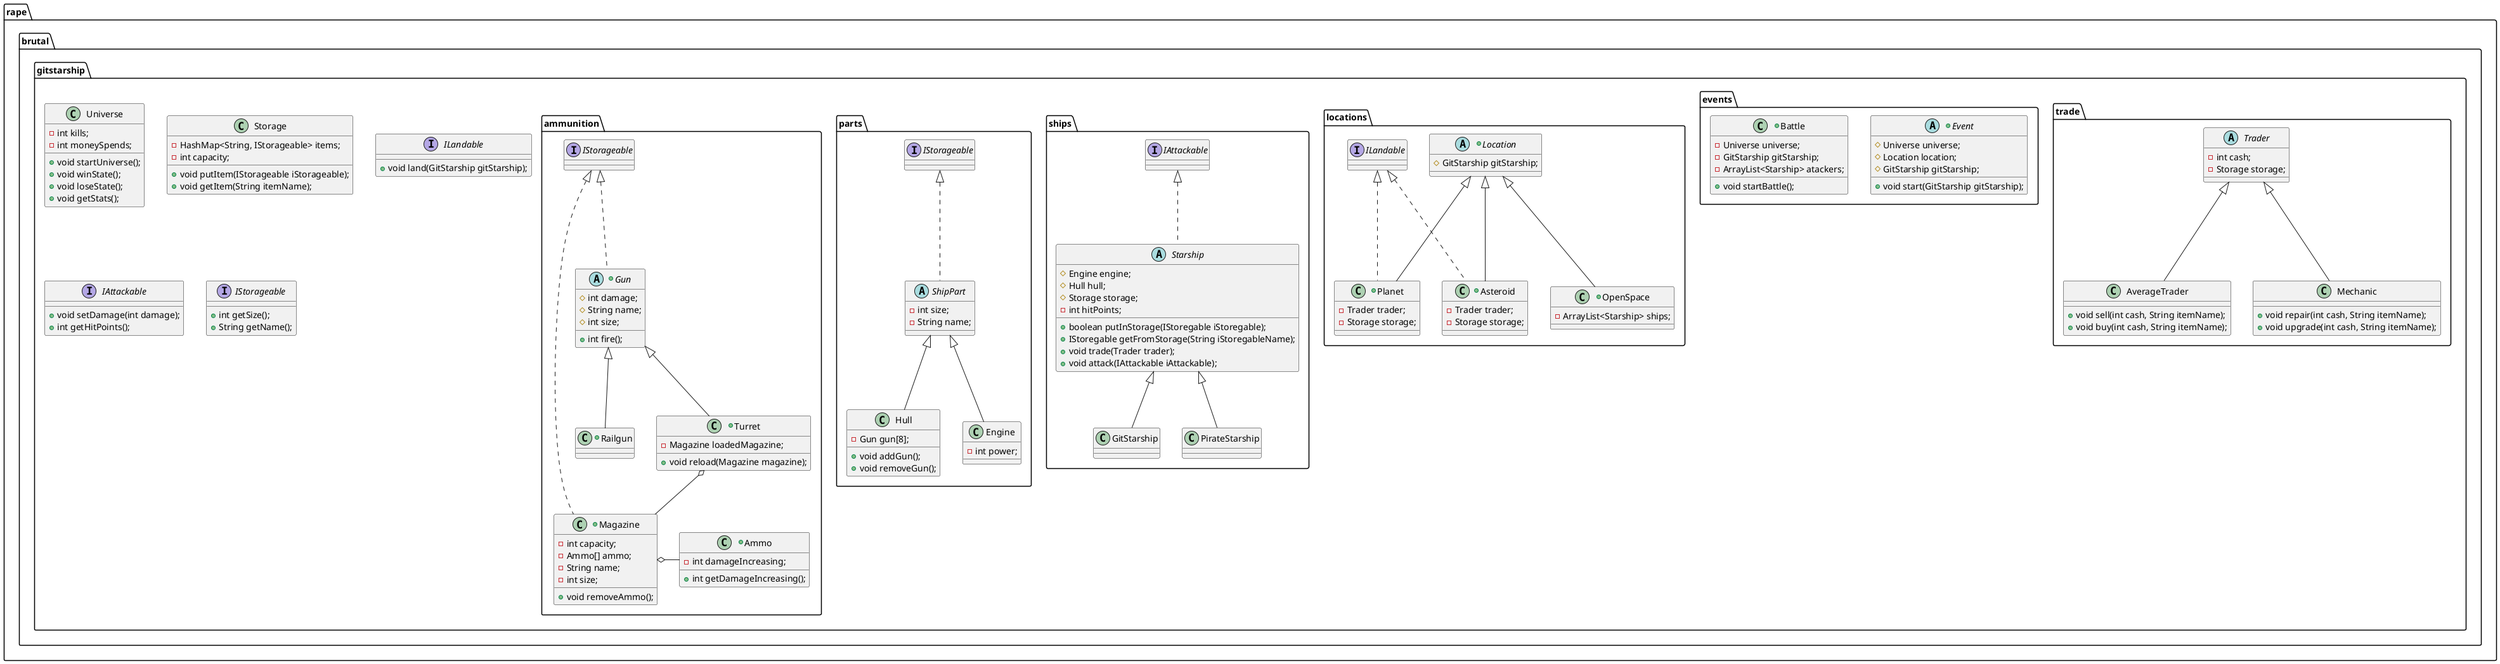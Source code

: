 @startuml

package rape.brutal.gitstarship {

    class Universe {
        -int kills;
        -int moneySpends;
        +void startUniverse();
        +void winState();
        +void loseState();
        +void getStats();
    }

    class Storage {
        -HashMap<String, IStorageable> items;
        +void putItem(IStorageable iStorageable);
        +void getItem(String itemName);
        -int capacity;
    }

    package trade {

        abstract class Trader {
            -int cash;
            -Storage storage;
        }

        class AverageTrader extends Trader {
            +void sell(int cash, String itemName);
            +void buy(int cash, String itemName);
        }

        class Mechanic extends Trader {
            +void repair(int cash, String itemName);
            +void upgrade(int cash, String itemName);
        }

    }

    package events {

        +abstract class Event {
            #Universe universe;
            #Location location;
            #GitStarship gitStarship;

            +void start(GitStarship gitStarship);
        }

        +class Battle {
            -Universe universe;
            -GitStarship gitStarship;
            -ArrayList<Starship> atackers;

            +void startBattle();
        }

    }

    interface ILandable {
        +void land(GitStarship gitStarship);
    }

    package locations {

        +abstract class Location {
            #GitStarship gitStarship;
        }

        +class Planet extends Location implements ILandable {
            -Trader trader;
            -Storage storage;
        }

        +class Asteroid extends Location  implements ILandable {
            -Trader trader;
            -Storage storage;
        }

        +class OpenSpace extends Location {
            -ArrayList<Starship> ships;
        }

    }

    interface IAttackable {
        +void setDamage(int damage);
        +int getHitPoints();
    }

    package ships {

        Starship <|-- GitStarship
        Starship <|-- PirateStarship

        abstract class Starship implements IAttackable {
            #Engine engine;
            #Hull hull;
            #Storage storage;
            -int hitPoints;

            +boolean putInStorage(IStoregable iStoregable);
            +IStoregable getFromStorage(String iStoregableName);
            +void trade(Trader trader);
            +void attack(IAttackable iAttackable);
        }

        class GitStarship {

        }

        class PirateStarship {

        }

    }

    interface IStorageable {
        +int getSize();
        +String getName();
    }

    package parts {

        abstract class ShipPart implements IStorageable {
            -int size;
            -String name;
        }

        class Hull extends ShipPart {
            -Gun gun[8];
            +void addGun();
            +void removeGun();
        }

        class Engine extends ShipPart {
            -int power;
        }

    }

    package ammunition {

        Turret o-- Magazine
        Magazine o- Ammo

        +abstract class Gun implements IStorageable {
            #int damage;
            #String name;
            #int size;

            +int fire();
        }

        +class Turret extends Gun {
            -Magazine loadedMagazine;

            +void reload(Magazine magazine);
        }

        +class Railgun extends Gun {

        }

        +class Magazine implements IStorageable {
            -int capacity;
            -Ammo[] ammo;
            -String name;
            -int size;

            +void removeAmmo();
        }

        +class Ammo {
            -int damageIncreasing;

            +int getDamageIncreasing();
        }

    }

}

@enduml